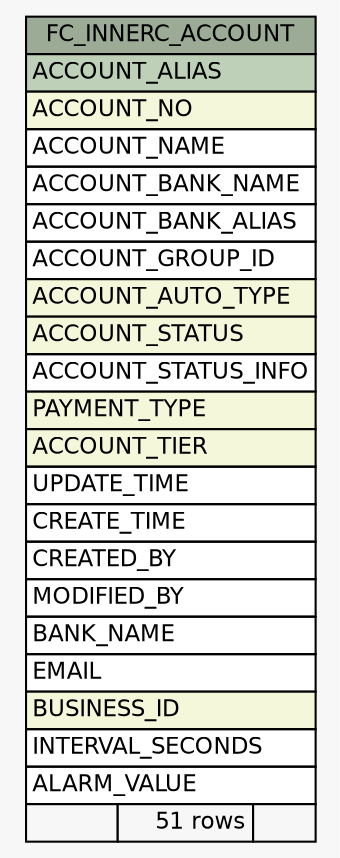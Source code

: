 // dot 2.26.0 on Linux 2.6.32-504.8.1.el6.x86_64
// SchemaSpy rev 590
digraph "FC_INNERC_ACCOUNT" {
  graph [
    rankdir="RL"
    bgcolor="#f7f7f7"
    nodesep="0.18"
    ranksep="0.46"
    fontname="Helvetica"
    fontsize="11"
  ];
  node [
    fontname="Helvetica"
    fontsize="11"
    shape="plaintext"
  ];
  edge [
    arrowsize="0.8"
  ];
  "FC_INNERC_ACCOUNT" [
    label=<
    <TABLE BORDER="0" CELLBORDER="1" CELLSPACING="0" BGCOLOR="#ffffff">
      <TR><TD COLSPAN="3" BGCOLOR="#9bab96" ALIGN="CENTER">FC_INNERC_ACCOUNT</TD></TR>
      <TR><TD PORT="ACCOUNT_ALIAS" COLSPAN="3" BGCOLOR="#bed1b8" ALIGN="LEFT">ACCOUNT_ALIAS</TD></TR>
      <TR><TD PORT="ACCOUNT_NO" COLSPAN="3" BGCOLOR="#f4f7da" ALIGN="LEFT">ACCOUNT_NO</TD></TR>
      <TR><TD PORT="ACCOUNT_NAME" COLSPAN="3" ALIGN="LEFT">ACCOUNT_NAME</TD></TR>
      <TR><TD PORT="ACCOUNT_BANK_NAME" COLSPAN="3" ALIGN="LEFT">ACCOUNT_BANK_NAME</TD></TR>
      <TR><TD PORT="ACCOUNT_BANK_ALIAS" COLSPAN="3" ALIGN="LEFT">ACCOUNT_BANK_ALIAS</TD></TR>
      <TR><TD PORT="ACCOUNT_GROUP_ID" COLSPAN="3" ALIGN="LEFT">ACCOUNT_GROUP_ID</TD></TR>
      <TR><TD PORT="ACCOUNT_AUTO_TYPE" COLSPAN="3" BGCOLOR="#f4f7da" ALIGN="LEFT">ACCOUNT_AUTO_TYPE</TD></TR>
      <TR><TD PORT="ACCOUNT_STATUS" COLSPAN="3" BGCOLOR="#f4f7da" ALIGN="LEFT">ACCOUNT_STATUS</TD></TR>
      <TR><TD PORT="ACCOUNT_STATUS_INFO" COLSPAN="3" ALIGN="LEFT">ACCOUNT_STATUS_INFO</TD></TR>
      <TR><TD PORT="PAYMENT_TYPE" COLSPAN="3" BGCOLOR="#f4f7da" ALIGN="LEFT">PAYMENT_TYPE</TD></TR>
      <TR><TD PORT="ACCOUNT_TIER" COLSPAN="3" BGCOLOR="#f4f7da" ALIGN="LEFT">ACCOUNT_TIER</TD></TR>
      <TR><TD PORT="UPDATE_TIME" COLSPAN="3" ALIGN="LEFT">UPDATE_TIME</TD></TR>
      <TR><TD PORT="CREATE_TIME" COLSPAN="3" ALIGN="LEFT">CREATE_TIME</TD></TR>
      <TR><TD PORT="CREATED_BY" COLSPAN="3" ALIGN="LEFT">CREATED_BY</TD></TR>
      <TR><TD PORT="MODIFIED_BY" COLSPAN="3" ALIGN="LEFT">MODIFIED_BY</TD></TR>
      <TR><TD PORT="BANK_NAME" COLSPAN="3" ALIGN="LEFT">BANK_NAME</TD></TR>
      <TR><TD PORT="EMAIL" COLSPAN="3" ALIGN="LEFT">EMAIL</TD></TR>
      <TR><TD PORT="BUSINESS_ID" COLSPAN="3" BGCOLOR="#f4f7da" ALIGN="LEFT">BUSINESS_ID</TD></TR>
      <TR><TD PORT="INTERVAL_SECONDS" COLSPAN="3" ALIGN="LEFT">INTERVAL_SECONDS</TD></TR>
      <TR><TD PORT="ALARM_VALUE" COLSPAN="3" ALIGN="LEFT">ALARM_VALUE</TD></TR>
      <TR><TD ALIGN="LEFT" BGCOLOR="#f7f7f7">  </TD><TD ALIGN="RIGHT" BGCOLOR="#f7f7f7">51 rows</TD><TD ALIGN="RIGHT" BGCOLOR="#f7f7f7">  </TD></TR>
    </TABLE>>
    URL="tables/FC_INNERC_ACCOUNT.html"
    tooltip="FC_INNERC_ACCOUNT"
  ];
}
